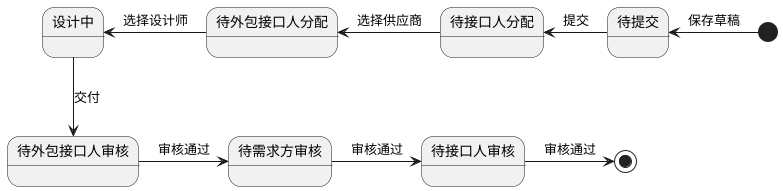 @startuml

[*] -left-> 待提交: 保存草稿
待提交 -left-> 待接口人分配: 提交
待接口人分配 -left-> 待外包接口人分配: 选择供应商
待外包接口人分配 -left-> 设计中: 选择设计师
设计中 -down-> 待外包接口人审核: 交付
待外包接口人审核 -right-> 待需求方审核: 审核通过
待需求方审核 -right-> 待接口人审核: 审核通过
待接口人审核 -right-> [*]: 审核通过

@enduml